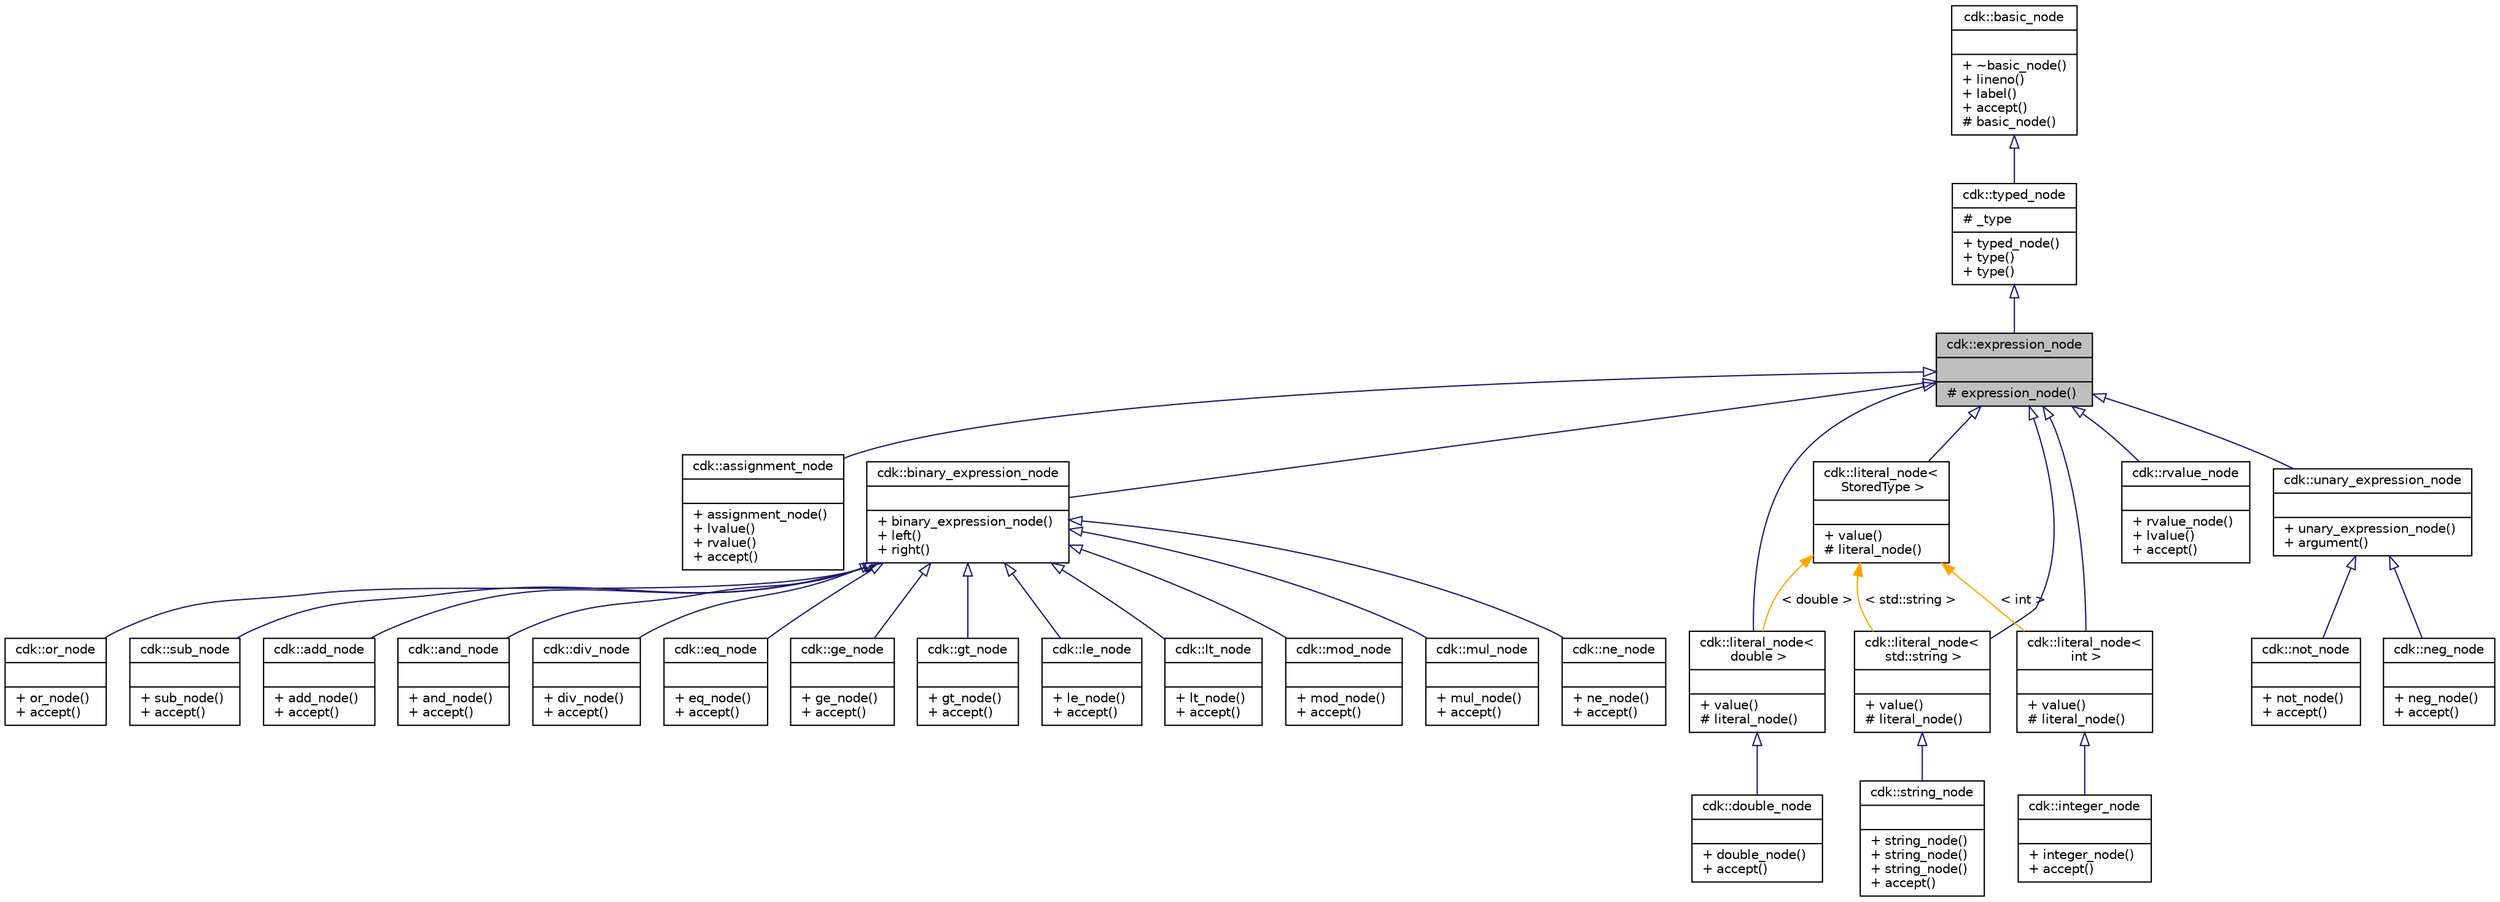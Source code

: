 digraph "cdk::expression_node"
{
  edge [fontname="Helvetica",fontsize="10",labelfontname="Helvetica",labelfontsize="10"];
  node [fontname="Helvetica",fontsize="10",shape=record];
  Node0 [label="{cdk::expression_node\n||# expression_node()\l}",height=0.2,width=0.4,color="black", fillcolor="grey75", style="filled", fontcolor="black"];
  Node1 -> Node0 [dir="back",color="midnightblue",fontsize="10",style="solid",arrowtail="onormal",fontname="Helvetica"];
  Node1 [label="{cdk::typed_node\n|# _type\l|+ typed_node()\l+ type()\l+ type()\l}",height=0.2,width=0.4,color="black", fillcolor="white", style="filled",URL="$classcdk_1_1typed__node.html"];
  Node2 -> Node1 [dir="back",color="midnightblue",fontsize="10",style="solid",arrowtail="onormal",fontname="Helvetica"];
  Node2 [label="{cdk::basic_node\n||+ ~basic_node()\l+ lineno()\l+ label()\l+ accept()\l# basic_node()\l}",height=0.2,width=0.4,color="black", fillcolor="white", style="filled",URL="$classcdk_1_1basic__node.html"];
  Node0 -> Node3 [dir="back",color="midnightblue",fontsize="10",style="solid",arrowtail="onormal",fontname="Helvetica"];
  Node3 [label="{cdk::assignment_node\n||+ assignment_node()\l+ lvalue()\l+ rvalue()\l+ accept()\l}",height=0.2,width=0.4,color="black", fillcolor="white", style="filled",URL="$classcdk_1_1assignment__node.html"];
  Node0 -> Node4 [dir="back",color="midnightblue",fontsize="10",style="solid",arrowtail="onormal",fontname="Helvetica"];
  Node4 [label="{cdk::binary_expression_node\n||+ binary_expression_node()\l+ left()\l+ right()\l}",height=0.2,width=0.4,color="black", fillcolor="white", style="filled",URL="$classcdk_1_1binary__expression__node.html"];
  Node4 -> Node5 [dir="back",color="midnightblue",fontsize="10",style="solid",arrowtail="onormal",fontname="Helvetica"];
  Node5 [label="{cdk::add_node\n||+ add_node()\l+ accept()\l}",height=0.2,width=0.4,color="black", fillcolor="white", style="filled",URL="$classcdk_1_1add__node.html"];
  Node4 -> Node6 [dir="back",color="midnightblue",fontsize="10",style="solid",arrowtail="onormal",fontname="Helvetica"];
  Node6 [label="{cdk::and_node\n||+ and_node()\l+ accept()\l}",height=0.2,width=0.4,color="black", fillcolor="white", style="filled",URL="$classcdk_1_1and__node.html"];
  Node4 -> Node7 [dir="back",color="midnightblue",fontsize="10",style="solid",arrowtail="onormal",fontname="Helvetica"];
  Node7 [label="{cdk::div_node\n||+ div_node()\l+ accept()\l}",height=0.2,width=0.4,color="black", fillcolor="white", style="filled",URL="$classcdk_1_1div__node.html"];
  Node4 -> Node8 [dir="back",color="midnightblue",fontsize="10",style="solid",arrowtail="onormal",fontname="Helvetica"];
  Node8 [label="{cdk::eq_node\n||+ eq_node()\l+ accept()\l}",height=0.2,width=0.4,color="black", fillcolor="white", style="filled",URL="$classcdk_1_1eq__node.html"];
  Node4 -> Node9 [dir="back",color="midnightblue",fontsize="10",style="solid",arrowtail="onormal",fontname="Helvetica"];
  Node9 [label="{cdk::ge_node\n||+ ge_node()\l+ accept()\l}",height=0.2,width=0.4,color="black", fillcolor="white", style="filled",URL="$classcdk_1_1ge__node.html"];
  Node4 -> Node10 [dir="back",color="midnightblue",fontsize="10",style="solid",arrowtail="onormal",fontname="Helvetica"];
  Node10 [label="{cdk::gt_node\n||+ gt_node()\l+ accept()\l}",height=0.2,width=0.4,color="black", fillcolor="white", style="filled",URL="$classcdk_1_1gt__node.html"];
  Node4 -> Node11 [dir="back",color="midnightblue",fontsize="10",style="solid",arrowtail="onormal",fontname="Helvetica"];
  Node11 [label="{cdk::le_node\n||+ le_node()\l+ accept()\l}",height=0.2,width=0.4,color="black", fillcolor="white", style="filled",URL="$classcdk_1_1le__node.html"];
  Node4 -> Node12 [dir="back",color="midnightblue",fontsize="10",style="solid",arrowtail="onormal",fontname="Helvetica"];
  Node12 [label="{cdk::lt_node\n||+ lt_node()\l+ accept()\l}",height=0.2,width=0.4,color="black", fillcolor="white", style="filled",URL="$classcdk_1_1lt__node.html"];
  Node4 -> Node13 [dir="back",color="midnightblue",fontsize="10",style="solid",arrowtail="onormal",fontname="Helvetica"];
  Node13 [label="{cdk::mod_node\n||+ mod_node()\l+ accept()\l}",height=0.2,width=0.4,color="black", fillcolor="white", style="filled",URL="$classcdk_1_1mod__node.html"];
  Node4 -> Node14 [dir="back",color="midnightblue",fontsize="10",style="solid",arrowtail="onormal",fontname="Helvetica"];
  Node14 [label="{cdk::mul_node\n||+ mul_node()\l+ accept()\l}",height=0.2,width=0.4,color="black", fillcolor="white", style="filled",URL="$classcdk_1_1mul__node.html"];
  Node4 -> Node15 [dir="back",color="midnightblue",fontsize="10",style="solid",arrowtail="onormal",fontname="Helvetica"];
  Node15 [label="{cdk::ne_node\n||+ ne_node()\l+ accept()\l}",height=0.2,width=0.4,color="black", fillcolor="white", style="filled",URL="$classcdk_1_1ne__node.html"];
  Node4 -> Node16 [dir="back",color="midnightblue",fontsize="10",style="solid",arrowtail="onormal",fontname="Helvetica"];
  Node16 [label="{cdk::or_node\n||+ or_node()\l+ accept()\l}",height=0.2,width=0.4,color="black", fillcolor="white", style="filled",URL="$classcdk_1_1or__node.html"];
  Node4 -> Node17 [dir="back",color="midnightblue",fontsize="10",style="solid",arrowtail="onormal",fontname="Helvetica"];
  Node17 [label="{cdk::sub_node\n||+ sub_node()\l+ accept()\l}",height=0.2,width=0.4,color="black", fillcolor="white", style="filled",URL="$classcdk_1_1sub__node.html"];
  Node0 -> Node18 [dir="back",color="midnightblue",fontsize="10",style="solid",arrowtail="onormal",fontname="Helvetica"];
  Node18 [label="{cdk::literal_node\<\l StoredType \>\n||+ value()\l# literal_node()\l}",height=0.2,width=0.4,color="black", fillcolor="white", style="filled",URL="$classcdk_1_1literal__node.html"];
  Node18 -> Node19 [dir="back",color="orange",fontsize="10",style="solid",label=" \< double \>" ,fontname="Helvetica"];
  Node19 [label="{cdk::literal_node\<\l double \>\n||+ value()\l# literal_node()\l}",height=0.2,width=0.4,color="black", fillcolor="white", style="filled",URL="$classcdk_1_1literal__node.html"];
  Node19 -> Node20 [dir="back",color="midnightblue",fontsize="10",style="solid",arrowtail="onormal",fontname="Helvetica"];
  Node20 [label="{cdk::double_node\n||+ double_node()\l+ accept()\l}",height=0.2,width=0.4,color="black", fillcolor="white", style="filled",URL="$classcdk_1_1double__node.html"];
  Node18 -> Node21 [dir="back",color="orange",fontsize="10",style="solid",label=" \< std::string \>" ,fontname="Helvetica"];
  Node21 [label="{cdk::literal_node\<\l std::string \>\n||+ value()\l# literal_node()\l}",height=0.2,width=0.4,color="black", fillcolor="white", style="filled",URL="$classcdk_1_1literal__node.html"];
  Node21 -> Node22 [dir="back",color="midnightblue",fontsize="10",style="solid",arrowtail="onormal",fontname="Helvetica"];
  Node22 [label="{cdk::string_node\n||+ string_node()\l+ string_node()\l+ string_node()\l+ accept()\l}",height=0.2,width=0.4,color="black", fillcolor="white", style="filled",URL="$classcdk_1_1string__node.html"];
  Node18 -> Node23 [dir="back",color="orange",fontsize="10",style="solid",label=" \< int \>" ,fontname="Helvetica"];
  Node23 [label="{cdk::literal_node\<\l int \>\n||+ value()\l# literal_node()\l}",height=0.2,width=0.4,color="black", fillcolor="white", style="filled",URL="$classcdk_1_1literal__node.html"];
  Node23 -> Node24 [dir="back",color="midnightblue",fontsize="10",style="solid",arrowtail="onormal",fontname="Helvetica"];
  Node24 [label="{cdk::integer_node\n||+ integer_node()\l+ accept()\l}",height=0.2,width=0.4,color="black", fillcolor="white", style="filled",URL="$classcdk_1_1integer__node.html"];
  Node0 -> Node25 [dir="back",color="midnightblue",fontsize="10",style="solid",arrowtail="onormal",fontname="Helvetica"];
  Node25 [label="{cdk::rvalue_node\n||+ rvalue_node()\l+ lvalue()\l+ accept()\l}",height=0.2,width=0.4,color="black", fillcolor="white", style="filled",URL="$classcdk_1_1rvalue__node.html"];
  Node0 -> Node26 [dir="back",color="midnightblue",fontsize="10",style="solid",arrowtail="onormal",fontname="Helvetica"];
  Node26 [label="{cdk::unary_expression_node\n||+ unary_expression_node()\l+ argument()\l}",height=0.2,width=0.4,color="black", fillcolor="white", style="filled",URL="$classcdk_1_1unary__expression__node.html"];
  Node26 -> Node27 [dir="back",color="midnightblue",fontsize="10",style="solid",arrowtail="onormal",fontname="Helvetica"];
  Node27 [label="{cdk::neg_node\n||+ neg_node()\l+ accept()\l}",height=0.2,width=0.4,color="black", fillcolor="white", style="filled",URL="$classcdk_1_1neg__node.html"];
  Node26 -> Node28 [dir="back",color="midnightblue",fontsize="10",style="solid",arrowtail="onormal",fontname="Helvetica"];
  Node28 [label="{cdk::not_node\n||+ not_node()\l+ accept()\l}",height=0.2,width=0.4,color="black", fillcolor="white", style="filled",URL="$classcdk_1_1not__node.html"];
  Node0 -> Node19 [dir="back",color="midnightblue",fontsize="10",style="solid",arrowtail="onormal",fontname="Helvetica"];
  Node0 -> Node23 [dir="back",color="midnightblue",fontsize="10",style="solid",arrowtail="onormal",fontname="Helvetica"];
  Node0 -> Node21 [dir="back",color="midnightblue",fontsize="10",style="solid",arrowtail="onormal",fontname="Helvetica"];
}
